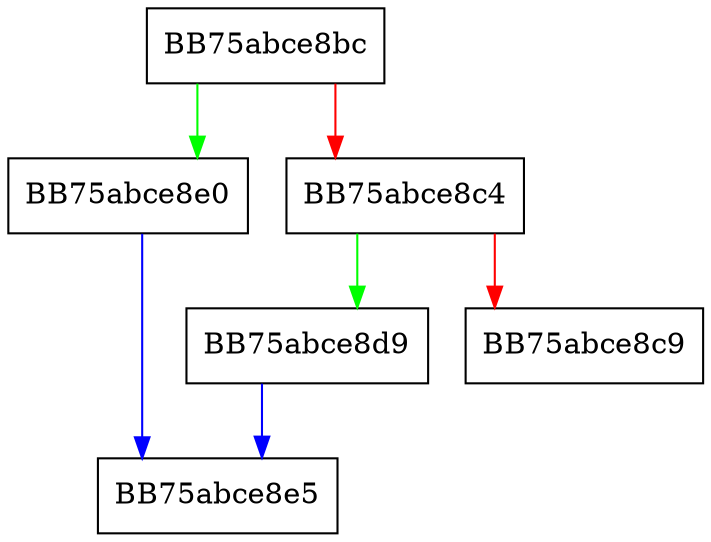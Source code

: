 digraph GetBootRecordSize {
  node [shape="box"];
  graph [splines=ortho];
  BB75abce8bc -> BB75abce8e0 [color="green"];
  BB75abce8bc -> BB75abce8c4 [color="red"];
  BB75abce8c4 -> BB75abce8d9 [color="green"];
  BB75abce8c4 -> BB75abce8c9 [color="red"];
  BB75abce8d9 -> BB75abce8e5 [color="blue"];
  BB75abce8e0 -> BB75abce8e5 [color="blue"];
}